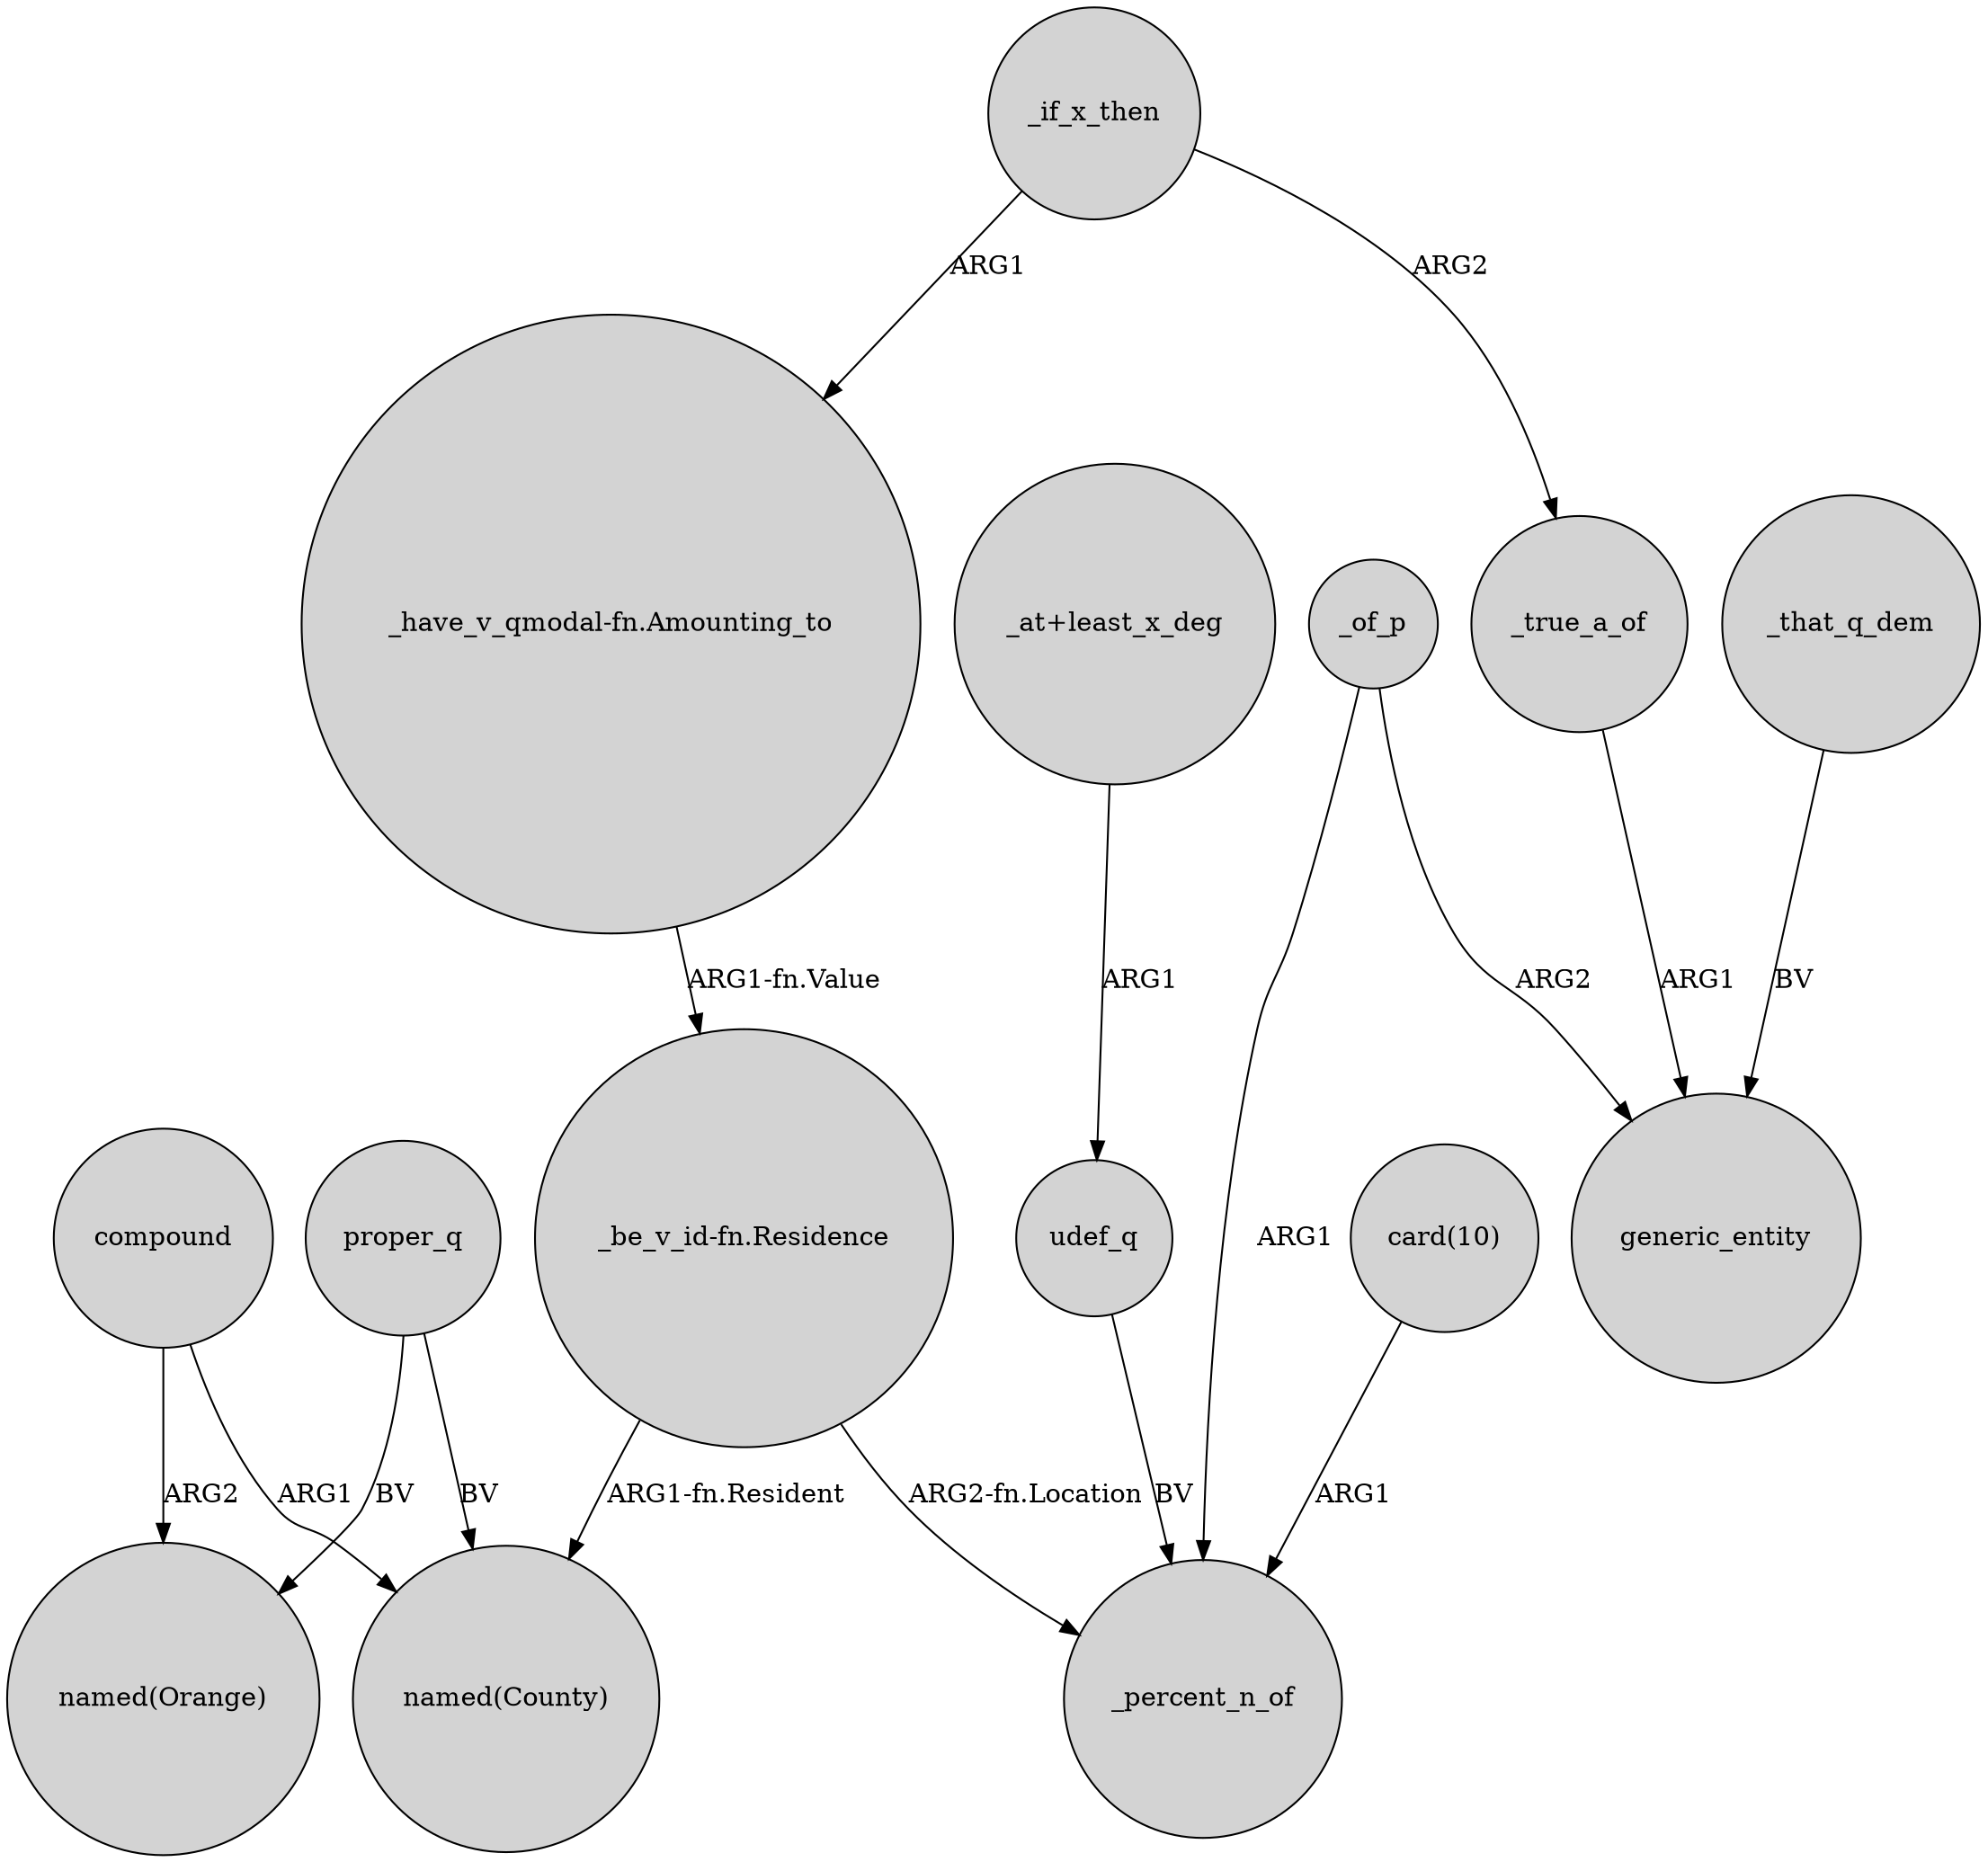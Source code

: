 digraph {
	node [shape=circle style=filled]
	compound -> "named(County)" [label=ARG1]
	"_at+least_x_deg" -> udef_q [label=ARG1]
	udef_q -> _percent_n_of [label=BV]
	_true_a_of -> generic_entity [label=ARG1]
	_if_x_then -> "_have_v_qmodal-fn.Amounting_to" [label=ARG1]
	"_be_v_id-fn.Residence" -> _percent_n_of [label="ARG2-fn.Location"]
	_of_p -> _percent_n_of [label=ARG1]
	proper_q -> "named(Orange)" [label=BV]
	_of_p -> generic_entity [label=ARG2]
	"card(10)" -> _percent_n_of [label=ARG1]
	_that_q_dem -> generic_entity [label=BV]
	proper_q -> "named(County)" [label=BV]
	compound -> "named(Orange)" [label=ARG2]
	_if_x_then -> _true_a_of [label=ARG2]
	"_be_v_id-fn.Residence" -> "named(County)" [label="ARG1-fn.Resident"]
	"_have_v_qmodal-fn.Amounting_to" -> "_be_v_id-fn.Residence" [label="ARG1-fn.Value"]
}

